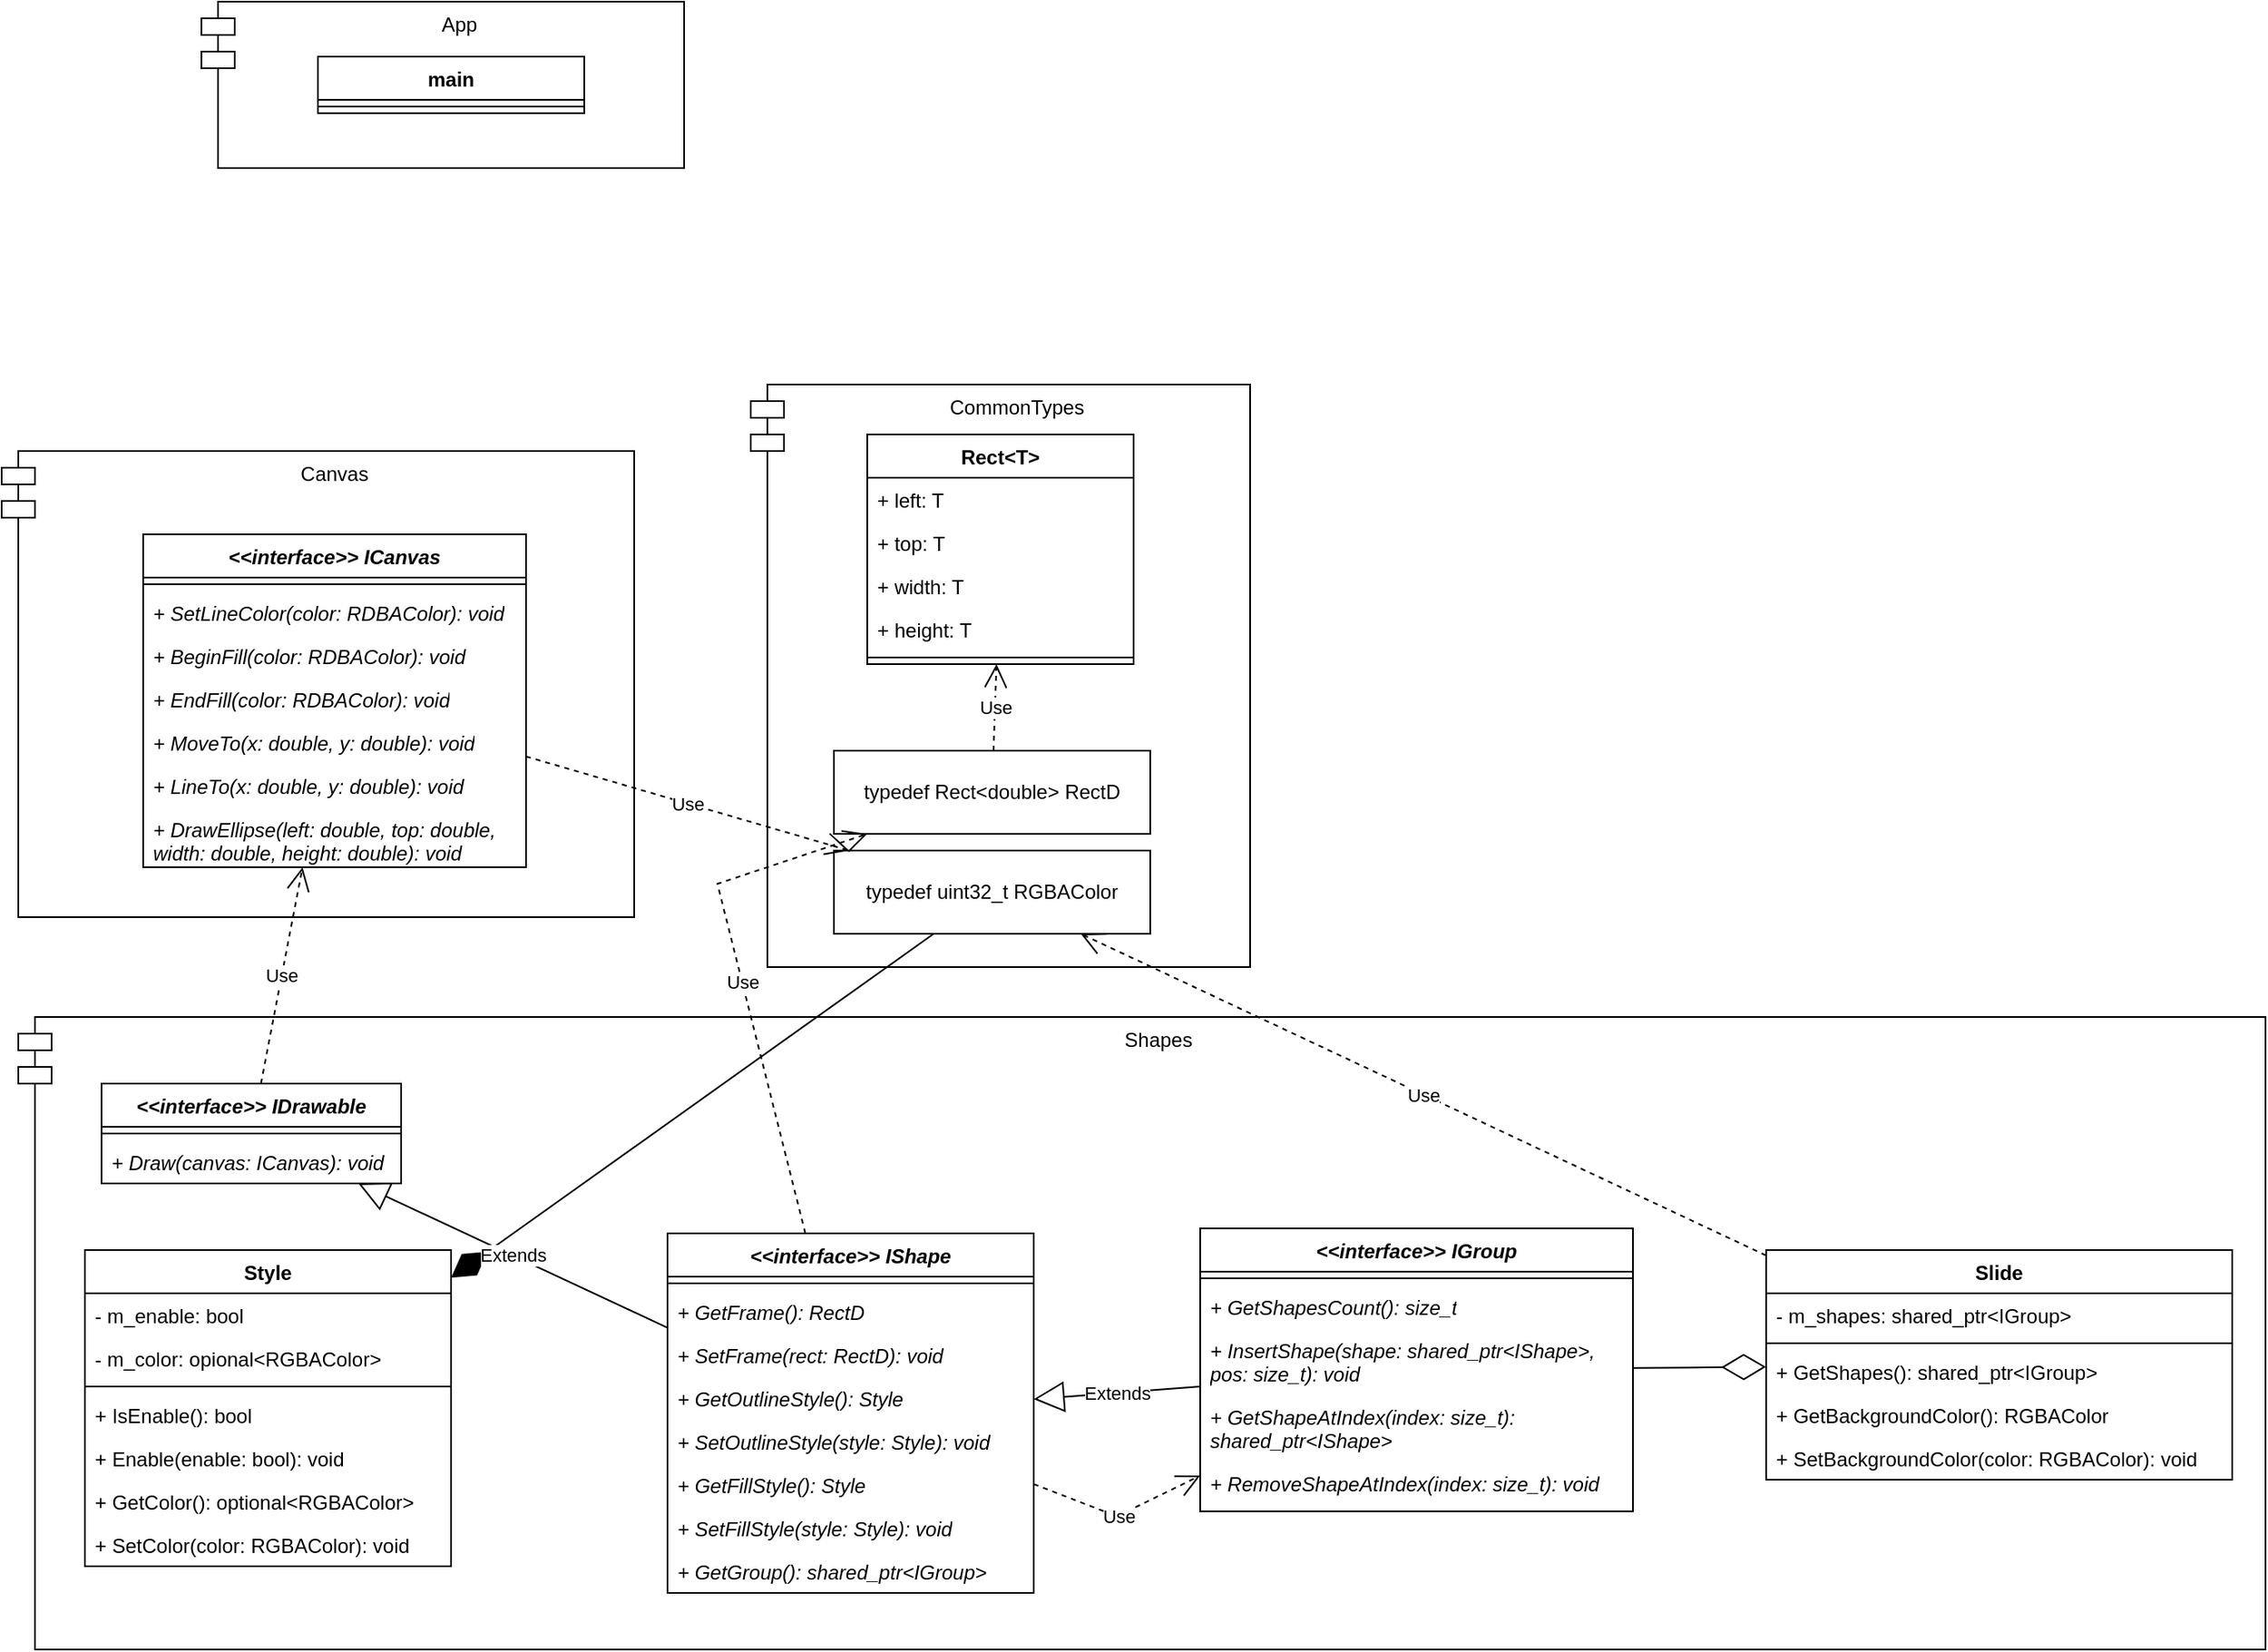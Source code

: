 <mxfile version="24.8.4">
  <diagram name="Страница — 1" id="Q5mQ6EyIHFrdvReiA6iZ">
    <mxGraphModel dx="1261" dy="674" grid="1" gridSize="10" guides="1" tooltips="1" connect="1" arrows="1" fold="1" page="1" pageScale="1" pageWidth="827" pageHeight="1169" math="0" shadow="0">
      <root>
        <mxCell id="0" />
        <mxCell id="1" parent="0" />
        <mxCell id="XjnwX9MCClepq0qYHrMa-5" value="App" style="shape=module;align=left;spacingLeft=20;align=center;verticalAlign=top;whiteSpace=wrap;html=1;" parent="1" vertex="1">
          <mxGeometry x="200" y="100" width="290" height="100" as="geometry" />
        </mxCell>
        <mxCell id="XjnwX9MCClepq0qYHrMa-1" value="main" style="swimlane;fontStyle=1;align=center;verticalAlign=top;childLayout=stackLayout;horizontal=1;startSize=26;horizontalStack=0;resizeParent=1;resizeParentMax=0;resizeLast=0;collapsible=1;marginBottom=0;whiteSpace=wrap;html=1;" parent="1" vertex="1">
          <mxGeometry x="270" y="133" width="160" height="34" as="geometry" />
        </mxCell>
        <mxCell id="XjnwX9MCClepq0qYHrMa-3" value="" style="line;strokeWidth=1;fillColor=none;align=left;verticalAlign=middle;spacingTop=-1;spacingLeft=3;spacingRight=3;rotatable=0;labelPosition=right;points=[];portConstraint=eastwest;strokeColor=inherit;" parent="XjnwX9MCClepq0qYHrMa-1" vertex="1">
          <mxGeometry y="26" width="160" height="8" as="geometry" />
        </mxCell>
        <mxCell id="V_y3H5t075kxLKEzEjP2-2" value="Canvas" style="shape=module;align=left;spacingLeft=20;align=center;verticalAlign=top;whiteSpace=wrap;html=1;" vertex="1" parent="1">
          <mxGeometry x="80" y="370" width="380" height="280" as="geometry" />
        </mxCell>
        <mxCell id="V_y3H5t075kxLKEzEjP2-3" value="&lt;i&gt;&amp;lt;&amp;lt;interface&amp;gt;&amp;gt; ICanvas&lt;/i&gt;" style="swimlane;fontStyle=1;align=center;verticalAlign=top;childLayout=stackLayout;horizontal=1;startSize=26;horizontalStack=0;resizeParent=1;resizeParentMax=0;resizeLast=0;collapsible=1;marginBottom=0;whiteSpace=wrap;html=1;" vertex="1" parent="1">
          <mxGeometry x="165" y="420" width="230" height="200" as="geometry" />
        </mxCell>
        <mxCell id="V_y3H5t075kxLKEzEjP2-5" value="" style="line;strokeWidth=1;fillColor=none;align=left;verticalAlign=middle;spacingTop=-1;spacingLeft=3;spacingRight=3;rotatable=0;labelPosition=right;points=[];portConstraint=eastwest;strokeColor=inherit;" vertex="1" parent="V_y3H5t075kxLKEzEjP2-3">
          <mxGeometry y="26" width="230" height="8" as="geometry" />
        </mxCell>
        <mxCell id="V_y3H5t075kxLKEzEjP2-6" value="&lt;i&gt;+ SetLineColor(color: RDBAColor): void&lt;/i&gt;" style="text;strokeColor=none;fillColor=none;align=left;verticalAlign=top;spacingLeft=4;spacingRight=4;overflow=hidden;rotatable=0;points=[[0,0.5],[1,0.5]];portConstraint=eastwest;whiteSpace=wrap;html=1;" vertex="1" parent="V_y3H5t075kxLKEzEjP2-3">
          <mxGeometry y="34" width="230" height="26" as="geometry" />
        </mxCell>
        <mxCell id="V_y3H5t075kxLKEzEjP2-18" value="&lt;i&gt;+ BeginFill(color: RDBAColor): void&lt;/i&gt;" style="text;strokeColor=none;fillColor=none;align=left;verticalAlign=top;spacingLeft=4;spacingRight=4;overflow=hidden;rotatable=0;points=[[0,0.5],[1,0.5]];portConstraint=eastwest;whiteSpace=wrap;html=1;" vertex="1" parent="V_y3H5t075kxLKEzEjP2-3">
          <mxGeometry y="60" width="230" height="26" as="geometry" />
        </mxCell>
        <mxCell id="V_y3H5t075kxLKEzEjP2-19" value="&lt;i&gt;+ EndFill(color: RDBAColor): void&lt;/i&gt;" style="text;strokeColor=none;fillColor=none;align=left;verticalAlign=top;spacingLeft=4;spacingRight=4;overflow=hidden;rotatable=0;points=[[0,0.5],[1,0.5]];portConstraint=eastwest;whiteSpace=wrap;html=1;" vertex="1" parent="V_y3H5t075kxLKEzEjP2-3">
          <mxGeometry y="86" width="230" height="26" as="geometry" />
        </mxCell>
        <mxCell id="V_y3H5t075kxLKEzEjP2-20" value="&lt;i&gt;+ MoveTo(x: double, y: double): void&lt;/i&gt;" style="text;strokeColor=none;fillColor=none;align=left;verticalAlign=top;spacingLeft=4;spacingRight=4;overflow=hidden;rotatable=0;points=[[0,0.5],[1,0.5]];portConstraint=eastwest;whiteSpace=wrap;html=1;" vertex="1" parent="V_y3H5t075kxLKEzEjP2-3">
          <mxGeometry y="112" width="230" height="26" as="geometry" />
        </mxCell>
        <mxCell id="V_y3H5t075kxLKEzEjP2-21" value="&lt;i&gt;+ LineTo(x: double, y: double): void&lt;/i&gt;" style="text;strokeColor=none;fillColor=none;align=left;verticalAlign=top;spacingLeft=4;spacingRight=4;overflow=hidden;rotatable=0;points=[[0,0.5],[1,0.5]];portConstraint=eastwest;whiteSpace=wrap;html=1;" vertex="1" parent="V_y3H5t075kxLKEzEjP2-3">
          <mxGeometry y="138" width="230" height="26" as="geometry" />
        </mxCell>
        <mxCell id="V_y3H5t075kxLKEzEjP2-22" value="&lt;i&gt;+ DrawEllipse(left: double, top: double, width: double, height: double): void&lt;/i&gt;" style="text;strokeColor=none;fillColor=none;align=left;verticalAlign=top;spacingLeft=4;spacingRight=4;overflow=hidden;rotatable=0;points=[[0,0.5],[1,0.5]];portConstraint=eastwest;whiteSpace=wrap;html=1;" vertex="1" parent="V_y3H5t075kxLKEzEjP2-3">
          <mxGeometry y="164" width="230" height="36" as="geometry" />
        </mxCell>
        <mxCell id="V_y3H5t075kxLKEzEjP2-7" value="CommonTypes" style="shape=module;align=left;spacingLeft=20;align=center;verticalAlign=top;whiteSpace=wrap;html=1;" vertex="1" parent="1">
          <mxGeometry x="530" y="330" width="300" height="350" as="geometry" />
        </mxCell>
        <mxCell id="V_y3H5t075kxLKEzEjP2-8" value="Rect&amp;lt;T&amp;gt;" style="swimlane;fontStyle=1;align=center;verticalAlign=top;childLayout=stackLayout;horizontal=1;startSize=26;horizontalStack=0;resizeParent=1;resizeParentMax=0;resizeLast=0;collapsible=1;marginBottom=0;whiteSpace=wrap;html=1;" vertex="1" parent="1">
          <mxGeometry x="600" y="360" width="160" height="138" as="geometry" />
        </mxCell>
        <mxCell id="V_y3H5t075kxLKEzEjP2-9" value="+ left: T" style="text;strokeColor=none;fillColor=none;align=left;verticalAlign=top;spacingLeft=4;spacingRight=4;overflow=hidden;rotatable=0;points=[[0,0.5],[1,0.5]];portConstraint=eastwest;whiteSpace=wrap;html=1;" vertex="1" parent="V_y3H5t075kxLKEzEjP2-8">
          <mxGeometry y="26" width="160" height="26" as="geometry" />
        </mxCell>
        <mxCell id="V_y3H5t075kxLKEzEjP2-12" value="+ top: T" style="text;strokeColor=none;fillColor=none;align=left;verticalAlign=top;spacingLeft=4;spacingRight=4;overflow=hidden;rotatable=0;points=[[0,0.5],[1,0.5]];portConstraint=eastwest;whiteSpace=wrap;html=1;" vertex="1" parent="V_y3H5t075kxLKEzEjP2-8">
          <mxGeometry y="52" width="160" height="26" as="geometry" />
        </mxCell>
        <mxCell id="V_y3H5t075kxLKEzEjP2-13" value="+ width: T" style="text;strokeColor=none;fillColor=none;align=left;verticalAlign=top;spacingLeft=4;spacingRight=4;overflow=hidden;rotatable=0;points=[[0,0.5],[1,0.5]];portConstraint=eastwest;whiteSpace=wrap;html=1;" vertex="1" parent="V_y3H5t075kxLKEzEjP2-8">
          <mxGeometry y="78" width="160" height="26" as="geometry" />
        </mxCell>
        <mxCell id="V_y3H5t075kxLKEzEjP2-14" value="+ height: T" style="text;strokeColor=none;fillColor=none;align=left;verticalAlign=top;spacingLeft=4;spacingRight=4;overflow=hidden;rotatable=0;points=[[0,0.5],[1,0.5]];portConstraint=eastwest;whiteSpace=wrap;html=1;" vertex="1" parent="V_y3H5t075kxLKEzEjP2-8">
          <mxGeometry y="104" width="160" height="26" as="geometry" />
        </mxCell>
        <mxCell id="V_y3H5t075kxLKEzEjP2-10" value="" style="line;strokeWidth=1;fillColor=none;align=left;verticalAlign=middle;spacingTop=-1;spacingLeft=3;spacingRight=3;rotatable=0;labelPosition=right;points=[];portConstraint=eastwest;strokeColor=inherit;" vertex="1" parent="V_y3H5t075kxLKEzEjP2-8">
          <mxGeometry y="130" width="160" height="8" as="geometry" />
        </mxCell>
        <mxCell id="V_y3H5t075kxLKEzEjP2-15" value="typedef Rect&amp;lt;double&amp;gt; RectD" style="html=1;whiteSpace=wrap;" vertex="1" parent="1">
          <mxGeometry x="580" y="550" width="190" height="50" as="geometry" />
        </mxCell>
        <mxCell id="V_y3H5t075kxLKEzEjP2-16" value="typedef uint32_t RGBAColor" style="html=1;whiteSpace=wrap;" vertex="1" parent="1">
          <mxGeometry x="580" y="610" width="190" height="50" as="geometry" />
        </mxCell>
        <mxCell id="V_y3H5t075kxLKEzEjP2-17" value="Use" style="endArrow=open;endSize=12;dashed=1;html=1;rounded=0;" edge="1" parent="1" source="V_y3H5t075kxLKEzEjP2-15" target="V_y3H5t075kxLKEzEjP2-8">
          <mxGeometry width="160" relative="1" as="geometry">
            <mxPoint x="480" y="490" as="sourcePoint" />
            <mxPoint x="640" y="490" as="targetPoint" />
          </mxGeometry>
        </mxCell>
        <mxCell id="V_y3H5t075kxLKEzEjP2-23" value="Use" style="endArrow=open;endSize=12;dashed=1;html=1;rounded=0;" edge="1" parent="1" source="V_y3H5t075kxLKEzEjP2-3" target="V_y3H5t075kxLKEzEjP2-16">
          <mxGeometry width="160" relative="1" as="geometry">
            <mxPoint x="340" y="490" as="sourcePoint" />
            <mxPoint x="500" y="490" as="targetPoint" />
          </mxGeometry>
        </mxCell>
        <mxCell id="V_y3H5t075kxLKEzEjP2-24" value="Shapes" style="shape=module;align=left;spacingLeft=20;align=center;verticalAlign=top;whiteSpace=wrap;html=1;" vertex="1" parent="1">
          <mxGeometry x="90" y="710" width="1350" height="380" as="geometry" />
        </mxCell>
        <mxCell id="V_y3H5t075kxLKEzEjP2-25" value="&lt;i&gt;&amp;lt;&amp;lt;interface&amp;gt;&amp;gt; IDrawable&lt;/i&gt;" style="swimlane;fontStyle=1;align=center;verticalAlign=top;childLayout=stackLayout;horizontal=1;startSize=26;horizontalStack=0;resizeParent=1;resizeParentMax=0;resizeLast=0;collapsible=1;marginBottom=0;whiteSpace=wrap;html=1;" vertex="1" parent="1">
          <mxGeometry x="140" y="750" width="180" height="60" as="geometry" />
        </mxCell>
        <mxCell id="V_y3H5t075kxLKEzEjP2-27" value="" style="line;strokeWidth=1;fillColor=none;align=left;verticalAlign=middle;spacingTop=-1;spacingLeft=3;spacingRight=3;rotatable=0;labelPosition=right;points=[];portConstraint=eastwest;strokeColor=inherit;" vertex="1" parent="V_y3H5t075kxLKEzEjP2-25">
          <mxGeometry y="26" width="180" height="8" as="geometry" />
        </mxCell>
        <mxCell id="V_y3H5t075kxLKEzEjP2-28" value="&lt;i&gt;+ Draw(canvas: ICanvas): void&lt;/i&gt;" style="text;strokeColor=none;fillColor=none;align=left;verticalAlign=top;spacingLeft=4;spacingRight=4;overflow=hidden;rotatable=0;points=[[0,0.5],[1,0.5]];portConstraint=eastwest;whiteSpace=wrap;html=1;" vertex="1" parent="V_y3H5t075kxLKEzEjP2-25">
          <mxGeometry y="34" width="180" height="26" as="geometry" />
        </mxCell>
        <mxCell id="V_y3H5t075kxLKEzEjP2-29" value="Use" style="endArrow=open;endSize=12;dashed=1;html=1;rounded=0;" edge="1" parent="1" source="V_y3H5t075kxLKEzEjP2-25" target="V_y3H5t075kxLKEzEjP2-3">
          <mxGeometry width="160" relative="1" as="geometry">
            <mxPoint x="360" y="720" as="sourcePoint" />
            <mxPoint x="520" y="720" as="targetPoint" />
          </mxGeometry>
        </mxCell>
        <mxCell id="V_y3H5t075kxLKEzEjP2-30" value="Style" style="swimlane;fontStyle=1;align=center;verticalAlign=top;childLayout=stackLayout;horizontal=1;startSize=26;horizontalStack=0;resizeParent=1;resizeParentMax=0;resizeLast=0;collapsible=1;marginBottom=0;whiteSpace=wrap;html=1;" vertex="1" parent="1">
          <mxGeometry x="130" y="850" width="220" height="190" as="geometry" />
        </mxCell>
        <mxCell id="V_y3H5t075kxLKEzEjP2-31" value="- m_enable: bool" style="text;strokeColor=none;fillColor=none;align=left;verticalAlign=top;spacingLeft=4;spacingRight=4;overflow=hidden;rotatable=0;points=[[0,0.5],[1,0.5]];portConstraint=eastwest;whiteSpace=wrap;html=1;" vertex="1" parent="V_y3H5t075kxLKEzEjP2-30">
          <mxGeometry y="26" width="220" height="26" as="geometry" />
        </mxCell>
        <mxCell id="V_y3H5t075kxLKEzEjP2-34" value="- m_color: opional&amp;lt;RGBAColor&amp;gt;" style="text;strokeColor=none;fillColor=none;align=left;verticalAlign=top;spacingLeft=4;spacingRight=4;overflow=hidden;rotatable=0;points=[[0,0.5],[1,0.5]];portConstraint=eastwest;whiteSpace=wrap;html=1;" vertex="1" parent="V_y3H5t075kxLKEzEjP2-30">
          <mxGeometry y="52" width="220" height="26" as="geometry" />
        </mxCell>
        <mxCell id="V_y3H5t075kxLKEzEjP2-32" value="" style="line;strokeWidth=1;fillColor=none;align=left;verticalAlign=middle;spacingTop=-1;spacingLeft=3;spacingRight=3;rotatable=0;labelPosition=right;points=[];portConstraint=eastwest;strokeColor=inherit;" vertex="1" parent="V_y3H5t075kxLKEzEjP2-30">
          <mxGeometry y="78" width="220" height="8" as="geometry" />
        </mxCell>
        <mxCell id="V_y3H5t075kxLKEzEjP2-33" value="+ IsEnable(): bool" style="text;strokeColor=none;fillColor=none;align=left;verticalAlign=top;spacingLeft=4;spacingRight=4;overflow=hidden;rotatable=0;points=[[0,0.5],[1,0.5]];portConstraint=eastwest;whiteSpace=wrap;html=1;" vertex="1" parent="V_y3H5t075kxLKEzEjP2-30">
          <mxGeometry y="86" width="220" height="26" as="geometry" />
        </mxCell>
        <mxCell id="V_y3H5t075kxLKEzEjP2-36" value="+ Enable(enable: bool): void" style="text;strokeColor=none;fillColor=none;align=left;verticalAlign=top;spacingLeft=4;spacingRight=4;overflow=hidden;rotatable=0;points=[[0,0.5],[1,0.5]];portConstraint=eastwest;whiteSpace=wrap;html=1;" vertex="1" parent="V_y3H5t075kxLKEzEjP2-30">
          <mxGeometry y="112" width="220" height="26" as="geometry" />
        </mxCell>
        <mxCell id="V_y3H5t075kxLKEzEjP2-37" value="+ GetColor(): optional&amp;lt;RGBAColor&amp;gt;" style="text;strokeColor=none;fillColor=none;align=left;verticalAlign=top;spacingLeft=4;spacingRight=4;overflow=hidden;rotatable=0;points=[[0,0.5],[1,0.5]];portConstraint=eastwest;whiteSpace=wrap;html=1;" vertex="1" parent="V_y3H5t075kxLKEzEjP2-30">
          <mxGeometry y="138" width="220" height="26" as="geometry" />
        </mxCell>
        <mxCell id="V_y3H5t075kxLKEzEjP2-39" value="+ SetColor(color: RGBAColor): void" style="text;strokeColor=none;fillColor=none;align=left;verticalAlign=top;spacingLeft=4;spacingRight=4;overflow=hidden;rotatable=0;points=[[0,0.5],[1,0.5]];portConstraint=eastwest;whiteSpace=wrap;html=1;" vertex="1" parent="V_y3H5t075kxLKEzEjP2-30">
          <mxGeometry y="164" width="220" height="26" as="geometry" />
        </mxCell>
        <mxCell id="V_y3H5t075kxLKEzEjP2-35" value="" style="endArrow=diamondThin;endFill=1;endSize=24;html=1;rounded=0;" edge="1" parent="1" source="V_y3H5t075kxLKEzEjP2-16" target="V_y3H5t075kxLKEzEjP2-30">
          <mxGeometry width="160" relative="1" as="geometry">
            <mxPoint x="360" y="820" as="sourcePoint" />
            <mxPoint x="520" y="820" as="targetPoint" />
          </mxGeometry>
        </mxCell>
        <mxCell id="V_y3H5t075kxLKEzEjP2-40" value="&lt;i&gt;&amp;lt;&amp;lt;interface&amp;gt;&amp;gt; IShape&lt;/i&gt;" style="swimlane;fontStyle=1;align=center;verticalAlign=top;childLayout=stackLayout;horizontal=1;startSize=26;horizontalStack=0;resizeParent=1;resizeParentMax=0;resizeLast=0;collapsible=1;marginBottom=0;whiteSpace=wrap;html=1;" vertex="1" parent="1">
          <mxGeometry x="480" y="840" width="220" height="216" as="geometry" />
        </mxCell>
        <mxCell id="V_y3H5t075kxLKEzEjP2-42" value="" style="line;strokeWidth=1;fillColor=none;align=left;verticalAlign=middle;spacingTop=-1;spacingLeft=3;spacingRight=3;rotatable=0;labelPosition=right;points=[];portConstraint=eastwest;strokeColor=inherit;" vertex="1" parent="V_y3H5t075kxLKEzEjP2-40">
          <mxGeometry y="26" width="220" height="8" as="geometry" />
        </mxCell>
        <mxCell id="V_y3H5t075kxLKEzEjP2-43" value="&lt;i&gt;+ GetFrame(): RectD&lt;/i&gt;" style="text;strokeColor=none;fillColor=none;align=left;verticalAlign=top;spacingLeft=4;spacingRight=4;overflow=hidden;rotatable=0;points=[[0,0.5],[1,0.5]];portConstraint=eastwest;whiteSpace=wrap;html=1;" vertex="1" parent="V_y3H5t075kxLKEzEjP2-40">
          <mxGeometry y="34" width="220" height="26" as="geometry" />
        </mxCell>
        <mxCell id="V_y3H5t075kxLKEzEjP2-46" value="&lt;i&gt;+ SetFrame(rect: RectD): void&lt;/i&gt;" style="text;strokeColor=none;fillColor=none;align=left;verticalAlign=top;spacingLeft=4;spacingRight=4;overflow=hidden;rotatable=0;points=[[0,0.5],[1,0.5]];portConstraint=eastwest;whiteSpace=wrap;html=1;" vertex="1" parent="V_y3H5t075kxLKEzEjP2-40">
          <mxGeometry y="60" width="220" height="26" as="geometry" />
        </mxCell>
        <mxCell id="V_y3H5t075kxLKEzEjP2-47" value="&lt;i&gt;+ GetOutlineStyle(): Style&lt;/i&gt;" style="text;strokeColor=none;fillColor=none;align=left;verticalAlign=top;spacingLeft=4;spacingRight=4;overflow=hidden;rotatable=0;points=[[0,0.5],[1,0.5]];portConstraint=eastwest;whiteSpace=wrap;html=1;" vertex="1" parent="V_y3H5t075kxLKEzEjP2-40">
          <mxGeometry y="86" width="220" height="26" as="geometry" />
        </mxCell>
        <mxCell id="V_y3H5t075kxLKEzEjP2-48" value="&lt;i&gt;+ SetOutlineStyle(style: Style): void&lt;/i&gt;" style="text;strokeColor=none;fillColor=none;align=left;verticalAlign=top;spacingLeft=4;spacingRight=4;overflow=hidden;rotatable=0;points=[[0,0.5],[1,0.5]];portConstraint=eastwest;whiteSpace=wrap;html=1;" vertex="1" parent="V_y3H5t075kxLKEzEjP2-40">
          <mxGeometry y="112" width="220" height="26" as="geometry" />
        </mxCell>
        <mxCell id="V_y3H5t075kxLKEzEjP2-49" value="&lt;i&gt;+ GetFillStyle(): Style&lt;/i&gt;" style="text;strokeColor=none;fillColor=none;align=left;verticalAlign=top;spacingLeft=4;spacingRight=4;overflow=hidden;rotatable=0;points=[[0,0.5],[1,0.5]];portConstraint=eastwest;whiteSpace=wrap;html=1;" vertex="1" parent="V_y3H5t075kxLKEzEjP2-40">
          <mxGeometry y="138" width="220" height="26" as="geometry" />
        </mxCell>
        <mxCell id="V_y3H5t075kxLKEzEjP2-50" value="&lt;i&gt;+ SetFillStyle(style: Style): void&lt;/i&gt;" style="text;strokeColor=none;fillColor=none;align=left;verticalAlign=top;spacingLeft=4;spacingRight=4;overflow=hidden;rotatable=0;points=[[0,0.5],[1,0.5]];portConstraint=eastwest;whiteSpace=wrap;html=1;" vertex="1" parent="V_y3H5t075kxLKEzEjP2-40">
          <mxGeometry y="164" width="220" height="26" as="geometry" />
        </mxCell>
        <mxCell id="V_y3H5t075kxLKEzEjP2-51" value="&lt;i&gt;+ GetGroup(): shared_ptr&amp;lt;IGroup&amp;gt;&lt;/i&gt;" style="text;strokeColor=none;fillColor=none;align=left;verticalAlign=top;spacingLeft=4;spacingRight=4;overflow=hidden;rotatable=0;points=[[0,0.5],[1,0.5]];portConstraint=eastwest;whiteSpace=wrap;html=1;" vertex="1" parent="V_y3H5t075kxLKEzEjP2-40">
          <mxGeometry y="190" width="220" height="26" as="geometry" />
        </mxCell>
        <mxCell id="V_y3H5t075kxLKEzEjP2-44" value="Extends" style="endArrow=block;endSize=16;endFill=0;html=1;rounded=0;" edge="1" parent="1" source="V_y3H5t075kxLKEzEjP2-40" target="V_y3H5t075kxLKEzEjP2-25">
          <mxGeometry width="160" relative="1" as="geometry">
            <mxPoint x="480" y="890" as="sourcePoint" />
            <mxPoint x="640" y="890" as="targetPoint" />
          </mxGeometry>
        </mxCell>
        <mxCell id="V_y3H5t075kxLKEzEjP2-45" value="Use" style="endArrow=open;endSize=12;dashed=1;html=1;rounded=0;" edge="1" parent="1" source="V_y3H5t075kxLKEzEjP2-40" target="V_y3H5t075kxLKEzEjP2-15">
          <mxGeometry width="160" relative="1" as="geometry">
            <mxPoint x="480" y="850" as="sourcePoint" />
            <mxPoint x="640" y="850" as="targetPoint" />
            <Array as="points">
              <mxPoint x="510" y="630" />
            </Array>
          </mxGeometry>
        </mxCell>
        <mxCell id="V_y3H5t075kxLKEzEjP2-52" value="&lt;i&gt;&amp;lt;&amp;lt;interface&amp;gt;&amp;gt; IGroup&lt;/i&gt;" style="swimlane;fontStyle=1;align=center;verticalAlign=top;childLayout=stackLayout;horizontal=1;startSize=26;horizontalStack=0;resizeParent=1;resizeParentMax=0;resizeLast=0;collapsible=1;marginBottom=0;whiteSpace=wrap;html=1;" vertex="1" parent="1">
          <mxGeometry x="800" y="837" width="260" height="170" as="geometry" />
        </mxCell>
        <mxCell id="V_y3H5t075kxLKEzEjP2-53" value="" style="line;strokeWidth=1;fillColor=none;align=left;verticalAlign=middle;spacingTop=-1;spacingLeft=3;spacingRight=3;rotatable=0;labelPosition=right;points=[];portConstraint=eastwest;strokeColor=inherit;" vertex="1" parent="V_y3H5t075kxLKEzEjP2-52">
          <mxGeometry y="26" width="260" height="8" as="geometry" />
        </mxCell>
        <mxCell id="V_y3H5t075kxLKEzEjP2-60" value="&lt;i&gt;+ GetShapesCount(): size_t&lt;/i&gt;" style="text;strokeColor=none;fillColor=none;align=left;verticalAlign=top;spacingLeft=4;spacingRight=4;overflow=hidden;rotatable=0;points=[[0,0.5],[1,0.5]];portConstraint=eastwest;whiteSpace=wrap;html=1;" vertex="1" parent="V_y3H5t075kxLKEzEjP2-52">
          <mxGeometry y="34" width="260" height="26" as="geometry" />
        </mxCell>
        <mxCell id="V_y3H5t075kxLKEzEjP2-63" value="&lt;i&gt;+ InsertShape(shape: shared_ptr&amp;lt;IShape&amp;gt;, pos: size_t): void&lt;/i&gt;" style="text;strokeColor=none;fillColor=none;align=left;verticalAlign=top;spacingLeft=4;spacingRight=4;overflow=hidden;rotatable=0;points=[[0,0.5],[1,0.5]];portConstraint=eastwest;whiteSpace=wrap;html=1;" vertex="1" parent="V_y3H5t075kxLKEzEjP2-52">
          <mxGeometry y="60" width="260" height="40" as="geometry" />
        </mxCell>
        <mxCell id="V_y3H5t075kxLKEzEjP2-64" value="&lt;i&gt;+ GetShapeAtIndex(index: size_t): shared_ptr&amp;lt;IShape&amp;gt;&lt;/i&gt;" style="text;strokeColor=none;fillColor=none;align=left;verticalAlign=top;spacingLeft=4;spacingRight=4;overflow=hidden;rotatable=0;points=[[0,0.5],[1,0.5]];portConstraint=eastwest;whiteSpace=wrap;html=1;" vertex="1" parent="V_y3H5t075kxLKEzEjP2-52">
          <mxGeometry y="100" width="260" height="40" as="geometry" />
        </mxCell>
        <mxCell id="V_y3H5t075kxLKEzEjP2-65" value="&lt;i&gt;+ RemoveShapeAtIndex(index: size_t): void&lt;/i&gt;" style="text;strokeColor=none;fillColor=none;align=left;verticalAlign=top;spacingLeft=4;spacingRight=4;overflow=hidden;rotatable=0;points=[[0,0.5],[1,0.5]];portConstraint=eastwest;whiteSpace=wrap;html=1;" vertex="1" parent="V_y3H5t075kxLKEzEjP2-52">
          <mxGeometry y="140" width="260" height="30" as="geometry" />
        </mxCell>
        <mxCell id="V_y3H5t075kxLKEzEjP2-61" value="Extends" style="endArrow=block;endSize=16;endFill=0;html=1;rounded=0;" edge="1" parent="1" source="V_y3H5t075kxLKEzEjP2-52" target="V_y3H5t075kxLKEzEjP2-40">
          <mxGeometry width="160" relative="1" as="geometry">
            <mxPoint x="580" y="910" as="sourcePoint" />
            <mxPoint x="740" y="910" as="targetPoint" />
          </mxGeometry>
        </mxCell>
        <mxCell id="V_y3H5t075kxLKEzEjP2-66" value="Use" style="endArrow=open;endSize=12;dashed=1;html=1;rounded=0;" edge="1" parent="1" source="V_y3H5t075kxLKEzEjP2-40" target="V_y3H5t075kxLKEzEjP2-52">
          <mxGeometry width="160" relative="1" as="geometry">
            <mxPoint x="680" y="940" as="sourcePoint" />
            <mxPoint x="840" y="940" as="targetPoint" />
            <Array as="points">
              <mxPoint x="750" y="1010" />
            </Array>
          </mxGeometry>
        </mxCell>
        <mxCell id="V_y3H5t075kxLKEzEjP2-67" value="Slide" style="swimlane;fontStyle=1;align=center;verticalAlign=top;childLayout=stackLayout;horizontal=1;startSize=26;horizontalStack=0;resizeParent=1;resizeParentMax=0;resizeLast=0;collapsible=1;marginBottom=0;whiteSpace=wrap;html=1;" vertex="1" parent="1">
          <mxGeometry x="1140" y="850" width="280" height="138" as="geometry" />
        </mxCell>
        <mxCell id="V_y3H5t075kxLKEzEjP2-68" value="- m_shapes: shared_ptr&amp;lt;IGroup&amp;gt;" style="text;strokeColor=none;fillColor=none;align=left;verticalAlign=top;spacingLeft=4;spacingRight=4;overflow=hidden;rotatable=0;points=[[0,0.5],[1,0.5]];portConstraint=eastwest;whiteSpace=wrap;html=1;" vertex="1" parent="V_y3H5t075kxLKEzEjP2-67">
          <mxGeometry y="26" width="280" height="26" as="geometry" />
        </mxCell>
        <mxCell id="V_y3H5t075kxLKEzEjP2-69" value="" style="line;strokeWidth=1;fillColor=none;align=left;verticalAlign=middle;spacingTop=-1;spacingLeft=3;spacingRight=3;rotatable=0;labelPosition=right;points=[];portConstraint=eastwest;strokeColor=inherit;" vertex="1" parent="V_y3H5t075kxLKEzEjP2-67">
          <mxGeometry y="52" width="280" height="8" as="geometry" />
        </mxCell>
        <mxCell id="V_y3H5t075kxLKEzEjP2-70" value="+ GetShapes(): shared_ptr&amp;lt;IGroup&amp;gt;" style="text;strokeColor=none;fillColor=none;align=left;verticalAlign=top;spacingLeft=4;spacingRight=4;overflow=hidden;rotatable=0;points=[[0,0.5],[1,0.5]];portConstraint=eastwest;whiteSpace=wrap;html=1;" vertex="1" parent="V_y3H5t075kxLKEzEjP2-67">
          <mxGeometry y="60" width="280" height="26" as="geometry" />
        </mxCell>
        <mxCell id="V_y3H5t075kxLKEzEjP2-71" value="+ GetBackgroundColor(): RGBAColor" style="text;strokeColor=none;fillColor=none;align=left;verticalAlign=top;spacingLeft=4;spacingRight=4;overflow=hidden;rotatable=0;points=[[0,0.5],[1,0.5]];portConstraint=eastwest;whiteSpace=wrap;html=1;" vertex="1" parent="V_y3H5t075kxLKEzEjP2-67">
          <mxGeometry y="86" width="280" height="26" as="geometry" />
        </mxCell>
        <mxCell id="V_y3H5t075kxLKEzEjP2-72" value="+ SetBackgroundColor(color: RGBAColor): void" style="text;strokeColor=none;fillColor=none;align=left;verticalAlign=top;spacingLeft=4;spacingRight=4;overflow=hidden;rotatable=0;points=[[0,0.5],[1,0.5]];portConstraint=eastwest;whiteSpace=wrap;html=1;" vertex="1" parent="V_y3H5t075kxLKEzEjP2-67">
          <mxGeometry y="112" width="280" height="26" as="geometry" />
        </mxCell>
        <mxCell id="V_y3H5t075kxLKEzEjP2-73" value="" style="endArrow=diamondThin;endFill=0;endSize=24;html=1;rounded=0;" edge="1" parent="1" source="V_y3H5t075kxLKEzEjP2-52" target="V_y3H5t075kxLKEzEjP2-67">
          <mxGeometry width="160" relative="1" as="geometry">
            <mxPoint x="1000" y="890" as="sourcePoint" />
            <mxPoint x="1160" y="890" as="targetPoint" />
          </mxGeometry>
        </mxCell>
        <mxCell id="V_y3H5t075kxLKEzEjP2-74" value="Use" style="endArrow=open;endSize=12;dashed=1;html=1;rounded=0;" edge="1" parent="1" source="V_y3H5t075kxLKEzEjP2-67" target="V_y3H5t075kxLKEzEjP2-16">
          <mxGeometry width="160" relative="1" as="geometry">
            <mxPoint x="1044.08" y="850" as="sourcePoint" />
            <mxPoint x="859.998" y="630" as="targetPoint" />
          </mxGeometry>
        </mxCell>
      </root>
    </mxGraphModel>
  </diagram>
</mxfile>
